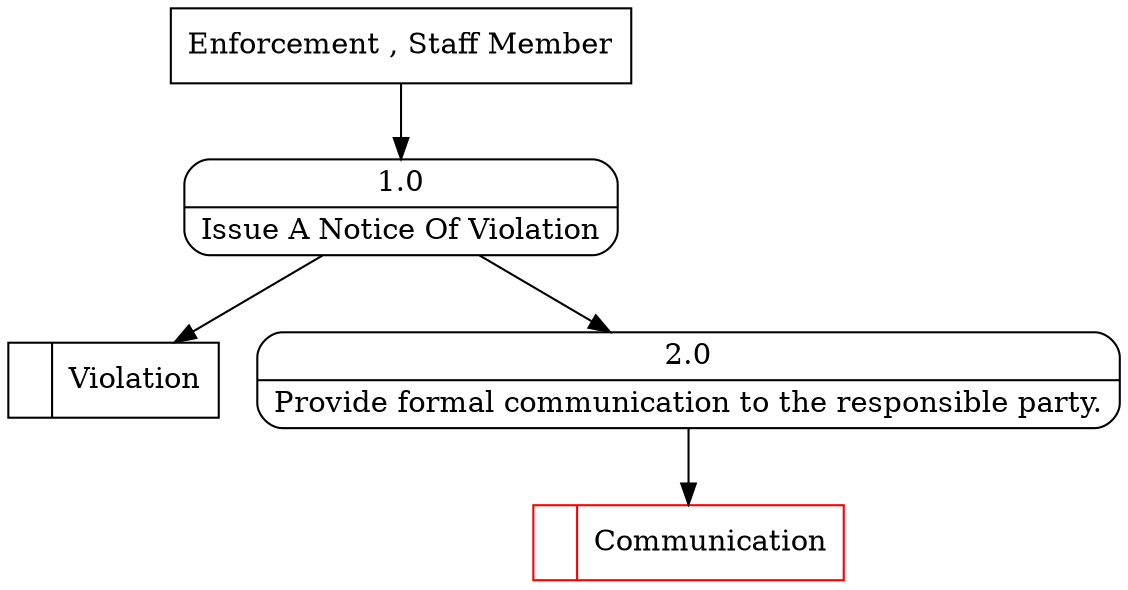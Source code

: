 digraph dfd2{ 
node[shape=record]
200 [label="<f0>  |<f1> Violation " ];
201 [label="Enforcement , Staff Member" shape=box];
202 [label="{<f0> 1.0|<f1> Issue A Notice Of Violation }" shape=Mrecord];
2 [label="{<f0> 2.0|<f1> Provide formal communication to the responsible party. }" shape=Mrecord];
202 -> 2
1001 [label="<f0>  |<f1> Communication " color=red];
2 -> 1001
201 -> 202
202 -> 200
}